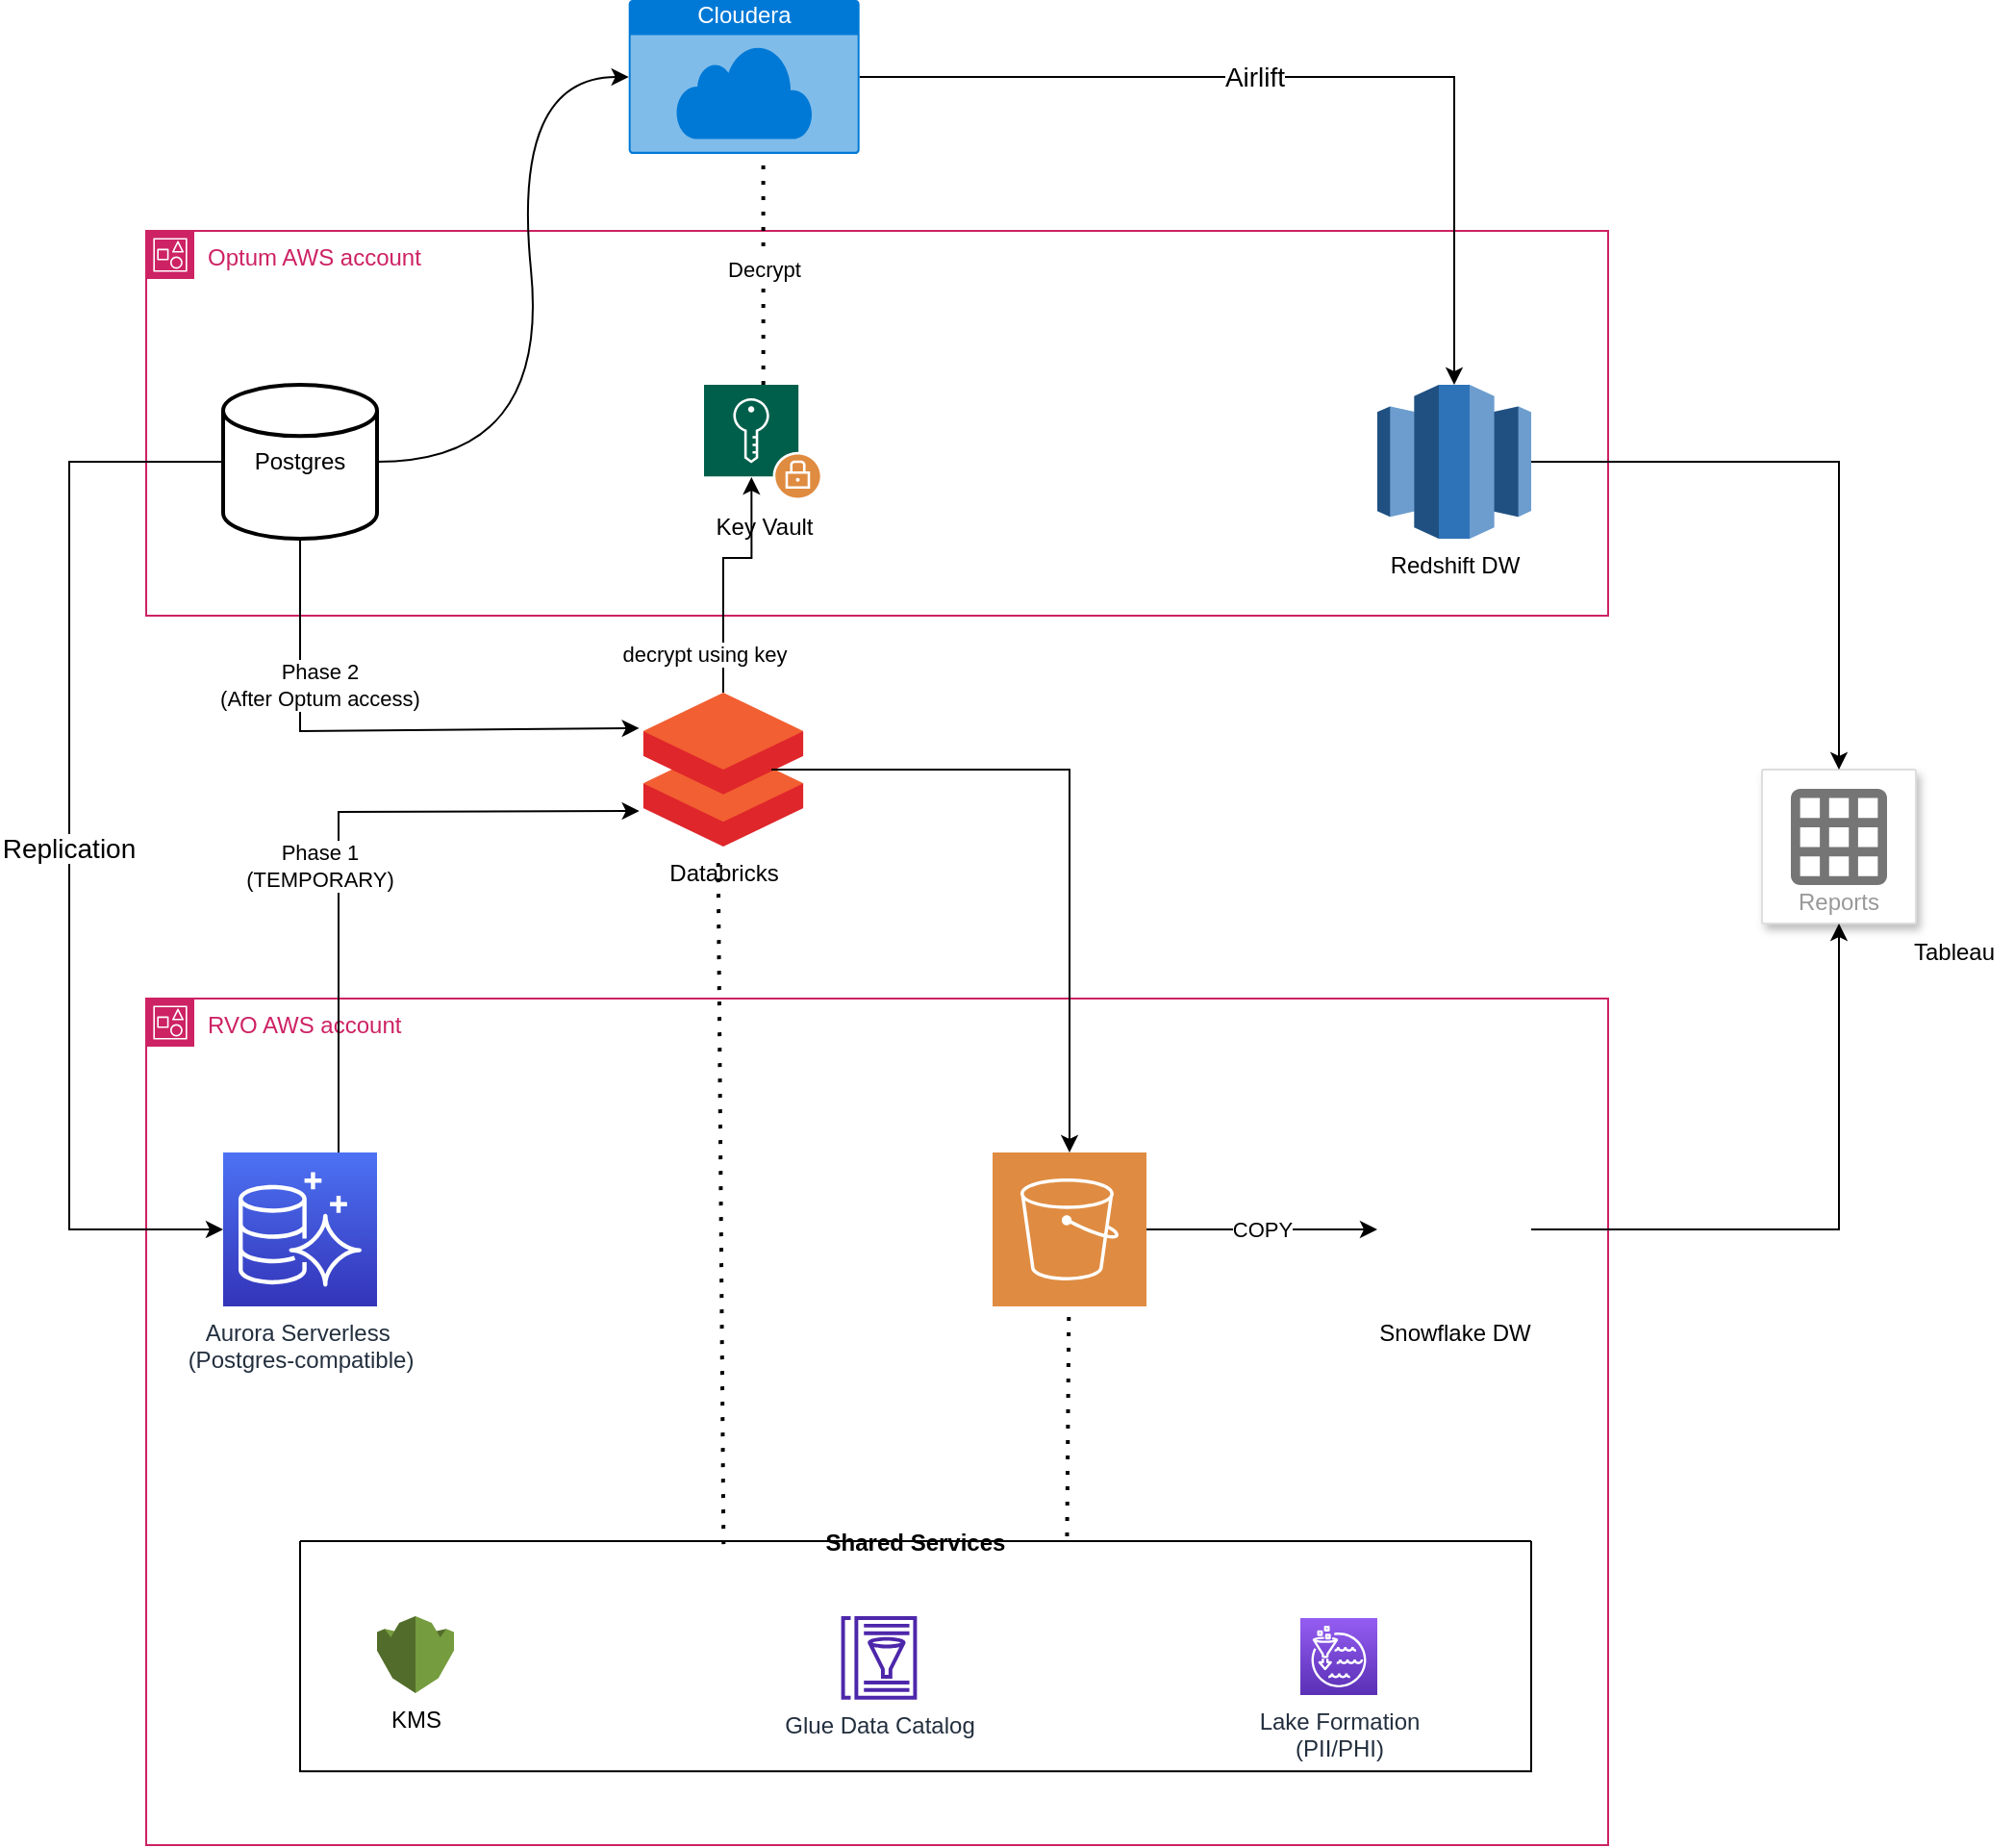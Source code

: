 <mxfile version="21.0.10" type="github">
  <diagram name="Page-1" id="Ek1pL3_suj74Txv8RKXf">
    <mxGraphModel dx="2342" dy="828" grid="1" gridSize="10" guides="1" tooltips="1" connect="1" arrows="1" fold="1" page="1" pageScale="1" pageWidth="1100" pageHeight="850" math="0" shadow="0">
      <root>
        <mxCell id="0" />
        <mxCell id="1" parent="0" />
        <mxCell id="rIcIW_MhtgpGFl4HYt5P-1" value="Optum AWS account" style="points=[[0,0],[0.25,0],[0.5,0],[0.75,0],[1,0],[1,0.25],[1,0.5],[1,0.75],[1,1],[0.75,1],[0.5,1],[0.25,1],[0,1],[0,0.75],[0,0.5],[0,0.25]];outlineConnect=0;gradientColor=none;html=1;whiteSpace=wrap;fontSize=12;fontStyle=0;container=1;pointerEvents=0;collapsible=0;recursiveResize=0;shape=mxgraph.aws4.group;grIcon=mxgraph.aws4.group_account;strokeColor=#CD2264;fillColor=none;verticalAlign=top;align=left;spacingLeft=30;fontColor=#CD2264;dashed=0;" parent="1" vertex="1">
          <mxGeometry x="40" y="240" width="760" height="200" as="geometry" />
        </mxCell>
        <mxCell id="rIcIW_MhtgpGFl4HYt5P-2" value="Postgres" style="strokeWidth=2;html=1;shape=mxgraph.flowchart.database;whiteSpace=wrap;" parent="rIcIW_MhtgpGFl4HYt5P-1" vertex="1">
          <mxGeometry x="40" y="80" width="80" height="80" as="geometry" />
        </mxCell>
        <mxCell id="S5lNL_IuP7KgpRv0ErMl-4" value="Key Vault" style="sketch=0;pointerEvents=1;shadow=0;dashed=0;html=1;strokeColor=none;fillColor=#005F4B;labelPosition=center;verticalLabelPosition=bottom;verticalAlign=top;align=center;outlineConnect=0;shape=mxgraph.veeam2.encryption_key;" vertex="1" parent="rIcIW_MhtgpGFl4HYt5P-1">
          <mxGeometry x="290" y="80" width="61.67" height="60" as="geometry" />
        </mxCell>
        <mxCell id="S5lNL_IuP7KgpRv0ErMl-9" value="Redshift DW" style="outlineConnect=0;dashed=0;verticalLabelPosition=bottom;verticalAlign=top;align=center;html=1;shape=mxgraph.aws3.redshift;fillColor=#2E73B8;gradientColor=none;" vertex="1" parent="rIcIW_MhtgpGFl4HYt5P-1">
          <mxGeometry x="640" y="80" width="80" height="80" as="geometry" />
        </mxCell>
        <mxCell id="rIcIW_MhtgpGFl4HYt5P-12" style="edgeStyle=orthogonalEdgeStyle;rounded=0;orthogonalLoop=1;jettySize=auto;html=1;exitX=1;exitY=0.5;exitDx=0;exitDy=0;exitPerimeter=0;entryX=0.5;entryY=0;entryDx=0;entryDy=0;entryPerimeter=0;" parent="1" source="rIcIW_MhtgpGFl4HYt5P-5" edge="1">
          <mxGeometry relative="1" as="geometry">
            <mxPoint x="720" y="320" as="targetPoint" />
            <Array as="points">
              <mxPoint x="720" y="160" />
            </Array>
          </mxGeometry>
        </mxCell>
        <mxCell id="S5lNL_IuP7KgpRv0ErMl-3" value="&lt;font style=&quot;font-size: 14px;&quot;&gt;Airlift&lt;/font&gt;" style="edgeLabel;html=1;align=center;verticalAlign=middle;resizable=0;points=[];" vertex="1" connectable="0" parent="rIcIW_MhtgpGFl4HYt5P-12">
          <mxGeometry x="-0.025" y="-2" relative="1" as="geometry">
            <mxPoint x="-24" y="-2" as="offset" />
          </mxGeometry>
        </mxCell>
        <mxCell id="rIcIW_MhtgpGFl4HYt5P-5" value="Cloudera" style="html=1;whiteSpace=wrap;strokeColor=none;fillColor=#0079D6;labelPosition=center;verticalLabelPosition=middle;verticalAlign=top;align=center;fontSize=12;outlineConnect=0;spacingTop=-6;fontColor=#FFFFFF;sketch=0;shape=mxgraph.sitemap.cloud;" parent="1" vertex="1">
          <mxGeometry x="290.84" y="120" width="120" height="80" as="geometry" />
        </mxCell>
        <mxCell id="rIcIW_MhtgpGFl4HYt5P-8" value="" style="curved=1;endArrow=classic;html=1;rounded=0;exitX=1;exitY=0.5;exitDx=0;exitDy=0;exitPerimeter=0;entryX=0;entryY=0.5;entryDx=0;entryDy=0;entryPerimeter=0;" parent="1" source="rIcIW_MhtgpGFl4HYt5P-2" target="rIcIW_MhtgpGFl4HYt5P-5" edge="1">
          <mxGeometry width="50" height="50" relative="1" as="geometry">
            <mxPoint x="210" y="360" as="sourcePoint" />
            <mxPoint x="260" y="310" as="targetPoint" />
            <Array as="points">
              <mxPoint x="250" y="360" />
              <mxPoint x="230" y="160" />
            </Array>
          </mxGeometry>
        </mxCell>
        <mxCell id="rIcIW_MhtgpGFl4HYt5P-15" value="RVO AWS account" style="points=[[0,0],[0.25,0],[0.5,0],[0.75,0],[1,0],[1,0.25],[1,0.5],[1,0.75],[1,1],[0.75,1],[0.5,1],[0.25,1],[0,1],[0,0.75],[0,0.5],[0,0.25]];outlineConnect=0;gradientColor=none;html=1;whiteSpace=wrap;fontSize=12;fontStyle=0;container=1;pointerEvents=0;collapsible=0;recursiveResize=0;shape=mxgraph.aws4.group;grIcon=mxgraph.aws4.group_account;strokeColor=#CD2264;fillColor=none;verticalAlign=top;align=left;spacingLeft=30;fontColor=#CD2264;dashed=0;" parent="1" vertex="1">
          <mxGeometry x="40" y="639" width="760" height="440" as="geometry" />
        </mxCell>
        <mxCell id="rIcIW_MhtgpGFl4HYt5P-18" value="" style="sketch=0;pointerEvents=1;shadow=0;dashed=0;html=1;strokeColor=none;fillColor=#DF8C42;labelPosition=center;verticalLabelPosition=bottom;verticalAlign=top;align=center;outlineConnect=0;shape=mxgraph.veeam2.aws_s3;" parent="rIcIW_MhtgpGFl4HYt5P-15" vertex="1">
          <mxGeometry x="440" y="80" width="80" height="80" as="geometry" />
        </mxCell>
        <mxCell id="rIcIW_MhtgpGFl4HYt5P-19" value="" style="endArrow=classic;html=1;rounded=0;entryX=0;entryY=0.5;entryDx=0;entryDy=0;entryPerimeter=0;" parent="rIcIW_MhtgpGFl4HYt5P-15" source="rIcIW_MhtgpGFl4HYt5P-18" edge="1">
          <mxGeometry width="50" height="50" relative="1" as="geometry">
            <mxPoint x="510" y="160" as="sourcePoint" />
            <mxPoint x="640" y="120" as="targetPoint" />
          </mxGeometry>
        </mxCell>
        <mxCell id="rIcIW_MhtgpGFl4HYt5P-20" value="COPY" style="edgeLabel;html=1;align=center;verticalAlign=middle;resizable=0;points=[];" parent="rIcIW_MhtgpGFl4HYt5P-19" vertex="1" connectable="0">
          <mxGeometry x="-0.2" y="-1" relative="1" as="geometry">
            <mxPoint x="12" y="-1" as="offset" />
          </mxGeometry>
        </mxCell>
        <mxCell id="rIcIW_MhtgpGFl4HYt5P-21" value="Snowflake DW" style="shape=image;html=1;verticalAlign=top;verticalLabelPosition=bottom;labelBackgroundColor=#ffffff;imageAspect=0;aspect=fixed;image=https://cdn4.iconfinder.com/data/icons/christmas-2434/128/Artboard_3-128.png" parent="rIcIW_MhtgpGFl4HYt5P-15" vertex="1">
          <mxGeometry x="640" y="80" width="80" height="80" as="geometry" />
        </mxCell>
        <mxCell id="rIcIW_MhtgpGFl4HYt5P-44" value="KMS" style="outlineConnect=0;dashed=0;verticalLabelPosition=bottom;verticalAlign=top;align=center;html=1;shape=mxgraph.aws3.kms;fillColor=#759C3E;gradientColor=none;" parent="rIcIW_MhtgpGFl4HYt5P-15" vertex="1">
          <mxGeometry x="120" y="321" width="40" height="40" as="geometry" />
        </mxCell>
        <mxCell id="rIcIW_MhtgpGFl4HYt5P-45" value="Shared Services" style="swimlane;startSize=0;" parent="rIcIW_MhtgpGFl4HYt5P-15" vertex="1">
          <mxGeometry x="80" y="282" width="640" height="119.59" as="geometry" />
        </mxCell>
        <mxCell id="rIcIW_MhtgpGFl4HYt5P-42" value="Lake Formation &lt;br&gt;(PII/PHI)" style="sketch=0;points=[[0,0,0],[0.25,0,0],[0.5,0,0],[0.75,0,0],[1,0,0],[0,1,0],[0.25,1,0],[0.5,1,0],[0.75,1,0],[1,1,0],[0,0.25,0],[0,0.5,0],[0,0.75,0],[1,0.25,0],[1,0.5,0],[1,0.75,0]];outlineConnect=0;fontColor=#232F3E;gradientColor=#945DF2;gradientDirection=north;fillColor=#5A30B5;strokeColor=#ffffff;dashed=0;verticalLabelPosition=bottom;verticalAlign=top;align=center;html=1;fontSize=12;fontStyle=0;aspect=fixed;shape=mxgraph.aws4.resourceIcon;resIcon=mxgraph.aws4.lake_formation;" parent="rIcIW_MhtgpGFl4HYt5P-45" vertex="1">
          <mxGeometry x="520" y="40" width="40" height="40" as="geometry" />
        </mxCell>
        <mxCell id="rIcIW_MhtgpGFl4HYt5P-41" value="Glue Data Catalog" style="sketch=0;outlineConnect=0;fontColor=#232F3E;gradientColor=none;fillColor=#4D27AA;strokeColor=none;dashed=0;verticalLabelPosition=bottom;verticalAlign=top;align=center;html=1;fontSize=12;fontStyle=0;aspect=fixed;pointerEvents=1;shape=mxgraph.aws4.glue_data_catalog;" parent="rIcIW_MhtgpGFl4HYt5P-45" vertex="1">
          <mxGeometry x="281" y="39" width="40" height="43.33" as="geometry" />
        </mxCell>
        <mxCell id="1LFbqm2XHdZCkg8zWfsO-6" value="Aurora Serverless&amp;nbsp;&lt;br&gt;(Postgres-compatible)" style="sketch=0;points=[[0,0,0],[0.25,0,0],[0.5,0,0],[0.75,0,0],[1,0,0],[0,1,0],[0.25,1,0],[0.5,1,0],[0.75,1,0],[1,1,0],[0,0.25,0],[0,0.5,0],[0,0.75,0],[1,0.25,0],[1,0.5,0],[1,0.75,0]];outlineConnect=0;fontColor=#232F3E;gradientColor=#4D72F3;gradientDirection=north;fillColor=#3334B9;strokeColor=#ffffff;dashed=0;verticalLabelPosition=bottom;verticalAlign=top;align=center;html=1;fontSize=12;fontStyle=0;aspect=fixed;shape=mxgraph.aws4.resourceIcon;resIcon=mxgraph.aws4.aurora;" parent="rIcIW_MhtgpGFl4HYt5P-15" vertex="1">
          <mxGeometry x="40" y="80" width="80" height="80" as="geometry" />
        </mxCell>
        <mxCell id="S5lNL_IuP7KgpRv0ErMl-7" value="" style="endArrow=none;dashed=1;html=1;dashPattern=1 3;strokeWidth=2;rounded=0;exitX=0.623;exitY=-0.021;exitDx=0;exitDy=0;exitPerimeter=0;" edge="1" parent="rIcIW_MhtgpGFl4HYt5P-15" source="rIcIW_MhtgpGFl4HYt5P-45" target="rIcIW_MhtgpGFl4HYt5P-18">
          <mxGeometry width="50" height="50" relative="1" as="geometry">
            <mxPoint x="310" y="294" as="sourcePoint" />
            <mxPoint x="307" y="-65" as="targetPoint" />
          </mxGeometry>
        </mxCell>
        <mxCell id="S5lNL_IuP7KgpRv0ErMl-5" style="edgeStyle=orthogonalEdgeStyle;rounded=0;orthogonalLoop=1;jettySize=auto;html=1;entryX=0.4;entryY=0.8;entryDx=0;entryDy=0;entryPerimeter=0;" edge="1" parent="1" source="rIcIW_MhtgpGFl4HYt5P-22" target="S5lNL_IuP7KgpRv0ErMl-4">
          <mxGeometry relative="1" as="geometry">
            <Array as="points">
              <mxPoint x="340" y="410" />
              <mxPoint x="355" y="410" />
            </Array>
          </mxGeometry>
        </mxCell>
        <mxCell id="S5lNL_IuP7KgpRv0ErMl-6" value="decrypt using key" style="edgeLabel;html=1;align=center;verticalAlign=middle;resizable=0;points=[];" vertex="1" connectable="0" parent="S5lNL_IuP7KgpRv0ErMl-5">
          <mxGeometry x="-0.35" y="-2" relative="1" as="geometry">
            <mxPoint x="-12" y="21" as="offset" />
          </mxGeometry>
        </mxCell>
        <mxCell id="rIcIW_MhtgpGFl4HYt5P-22" value="Databricks" style="sketch=0;aspect=fixed;html=1;points=[];align=center;image;fontSize=12;image=img/lib/mscae/Databricks.svg;" parent="1" vertex="1">
          <mxGeometry x="298.34" y="480" width="83.33" height="80" as="geometry" />
        </mxCell>
        <mxCell id="rIcIW_MhtgpGFl4HYt5P-33" value="Reports" style="strokeColor=#dddddd;shadow=1;strokeWidth=1;rounded=1;absoluteArcSize=1;arcSize=2;labelPosition=center;verticalLabelPosition=middle;align=center;verticalAlign=bottom;spacingLeft=0;fontColor=#999999;fontSize=12;whiteSpace=wrap;spacingBottom=2;html=1;" parent="1" vertex="1">
          <mxGeometry x="880" y="520" width="80" height="80" as="geometry" />
        </mxCell>
        <mxCell id="rIcIW_MhtgpGFl4HYt5P-34" value="" style="sketch=0;dashed=0;connectable=0;html=1;fillColor=#757575;strokeColor=none;shape=mxgraph.gcp2.report;part=1;" parent="rIcIW_MhtgpGFl4HYt5P-33" vertex="1">
          <mxGeometry x="0.5" width="50" height="50" relative="1" as="geometry">
            <mxPoint x="-25" y="10" as="offset" />
          </mxGeometry>
        </mxCell>
        <mxCell id="rIcIW_MhtgpGFl4HYt5P-35" value="" style="endArrow=classic;html=1;rounded=0;exitX=1;exitY=0.5;exitDx=0;exitDy=0;exitPerimeter=0;entryX=0.5;entryY=0;entryDx=0;entryDy=0;" parent="1" target="rIcIW_MhtgpGFl4HYt5P-33" edge="1">
          <mxGeometry width="50" height="50" relative="1" as="geometry">
            <mxPoint x="760" y="360" as="sourcePoint" />
            <mxPoint x="450" y="530" as="targetPoint" />
            <Array as="points">
              <mxPoint x="920" y="360" />
            </Array>
          </mxGeometry>
        </mxCell>
        <mxCell id="rIcIW_MhtgpGFl4HYt5P-36" value="" style="endArrow=classic;html=1;rounded=0;exitX=1;exitY=0.5;exitDx=0;exitDy=0;entryX=0.5;entryY=1;entryDx=0;entryDy=0;" parent="1" source="rIcIW_MhtgpGFl4HYt5P-21" target="rIcIW_MhtgpGFl4HYt5P-33" edge="1">
          <mxGeometry width="50" height="50" relative="1" as="geometry">
            <mxPoint x="400" y="580" as="sourcePoint" />
            <mxPoint x="450" y="530" as="targetPoint" />
            <Array as="points">
              <mxPoint x="920" y="759" />
            </Array>
          </mxGeometry>
        </mxCell>
        <mxCell id="rIcIW_MhtgpGFl4HYt5P-40" value="Tableau" style="text;html=1;strokeColor=none;fillColor=none;align=center;verticalAlign=middle;whiteSpace=wrap;rounded=0;" parent="1" vertex="1">
          <mxGeometry x="950" y="600" width="60" height="30" as="geometry" />
        </mxCell>
        <mxCell id="rIcIW_MhtgpGFl4HYt5P-52" value="" style="endArrow=none;dashed=1;html=1;dashPattern=1 3;strokeWidth=2;rounded=0;entryX=0.468;entryY=1.044;entryDx=0;entryDy=0;entryPerimeter=0;exitX=0.344;exitY=0.013;exitDx=0;exitDy=0;exitPerimeter=0;" parent="1" source="rIcIW_MhtgpGFl4HYt5P-45" target="rIcIW_MhtgpGFl4HYt5P-22" edge="1">
          <mxGeometry width="50" height="50" relative="1" as="geometry">
            <mxPoint x="400" y="772" as="sourcePoint" />
            <mxPoint x="450" y="722" as="targetPoint" />
          </mxGeometry>
        </mxCell>
        <mxCell id="1LFbqm2XHdZCkg8zWfsO-2" value="" style="endArrow=classic;html=1;rounded=0;entryX=-0.024;entryY=0.231;entryDx=0;entryDy=0;entryPerimeter=0;exitX=0.5;exitY=1;exitDx=0;exitDy=0;exitPerimeter=0;" parent="1" source="rIcIW_MhtgpGFl4HYt5P-2" target="rIcIW_MhtgpGFl4HYt5P-22" edge="1">
          <mxGeometry width="50" height="50" relative="1" as="geometry">
            <mxPoint x="140" y="470" as="sourcePoint" />
            <mxPoint x="660" y="470" as="targetPoint" />
            <Array as="points">
              <mxPoint x="120" y="500" />
            </Array>
          </mxGeometry>
        </mxCell>
        <mxCell id="1LFbqm2XHdZCkg8zWfsO-3" value="Phase 2&lt;br&gt;(After Optum access)" style="edgeLabel;html=1;align=center;verticalAlign=middle;resizable=0;points=[];" parent="1LFbqm2XHdZCkg8zWfsO-2" vertex="1" connectable="0">
          <mxGeometry x="-0.407" relative="1" as="geometry">
            <mxPoint x="10" y="-6" as="offset" />
          </mxGeometry>
        </mxCell>
        <mxCell id="1LFbqm2XHdZCkg8zWfsO-4" style="edgeStyle=orthogonalEdgeStyle;rounded=0;orthogonalLoop=1;jettySize=auto;html=1;exitX=1;exitY=0.5;exitDx=0;exitDy=0;exitPerimeter=0;" parent="1" target="rIcIW_MhtgpGFl4HYt5P-18" edge="1">
          <mxGeometry relative="1" as="geometry">
            <mxPoint x="365" y="520" as="sourcePoint" />
            <mxPoint x="485" y="680" as="targetPoint" />
            <Array as="points">
              <mxPoint x="520" y="520" />
            </Array>
          </mxGeometry>
        </mxCell>
        <mxCell id="1LFbqm2XHdZCkg8zWfsO-7" value="" style="endArrow=classic;html=1;rounded=0;entryX=-0.024;entryY=0.769;entryDx=0;entryDy=0;entryPerimeter=0;exitX=0.75;exitY=0;exitDx=0;exitDy=0;exitPerimeter=0;" parent="1" source="1LFbqm2XHdZCkg8zWfsO-6" target="rIcIW_MhtgpGFl4HYt5P-22" edge="1">
          <mxGeometry width="50" height="50" relative="1" as="geometry">
            <mxPoint x="190" y="790" as="sourcePoint" />
            <mxPoint x="240" y="740" as="targetPoint" />
            <Array as="points">
              <mxPoint x="140" y="542" />
            </Array>
          </mxGeometry>
        </mxCell>
        <mxCell id="1LFbqm2XHdZCkg8zWfsO-8" value="Phase 1&lt;br&gt;(TEMPORARY)" style="edgeLabel;html=1;align=center;verticalAlign=middle;resizable=0;points=[];" parent="1" vertex="1" connectable="0">
          <mxGeometry x="130" y="570" as="geometry" />
        </mxCell>
        <mxCell id="S5lNL_IuP7KgpRv0ErMl-1" value="Replication" style="edgeStyle=orthogonalEdgeStyle;rounded=0;orthogonalLoop=1;jettySize=auto;html=2;jumpSize=10;fontSize=14;" edge="1" parent="1" source="rIcIW_MhtgpGFl4HYt5P-2" target="1LFbqm2XHdZCkg8zWfsO-6">
          <mxGeometry x="0.002" relative="1" as="geometry">
            <mxPoint x="20" y="490" as="targetPoint" />
            <Array as="points">
              <mxPoint y="360" />
              <mxPoint y="759" />
            </Array>
            <mxPoint as="offset" />
          </mxGeometry>
        </mxCell>
        <mxCell id="rIcIW_MhtgpGFl4HYt5P-46" value="Decrypt" style="endArrow=none;dashed=1;html=1;dashPattern=1 3;strokeWidth=2;rounded=0;entryX=0.583;entryY=1;entryDx=0;entryDy=0;entryPerimeter=0;" parent="1" target="rIcIW_MhtgpGFl4HYt5P-5" edge="1" source="S5lNL_IuP7KgpRv0ErMl-4">
          <mxGeometry width="50" height="50" relative="1" as="geometry">
            <mxPoint x="340" y="360" as="sourcePoint" />
            <mxPoint x="370" y="220" as="targetPoint" />
          </mxGeometry>
        </mxCell>
      </root>
    </mxGraphModel>
  </diagram>
</mxfile>

